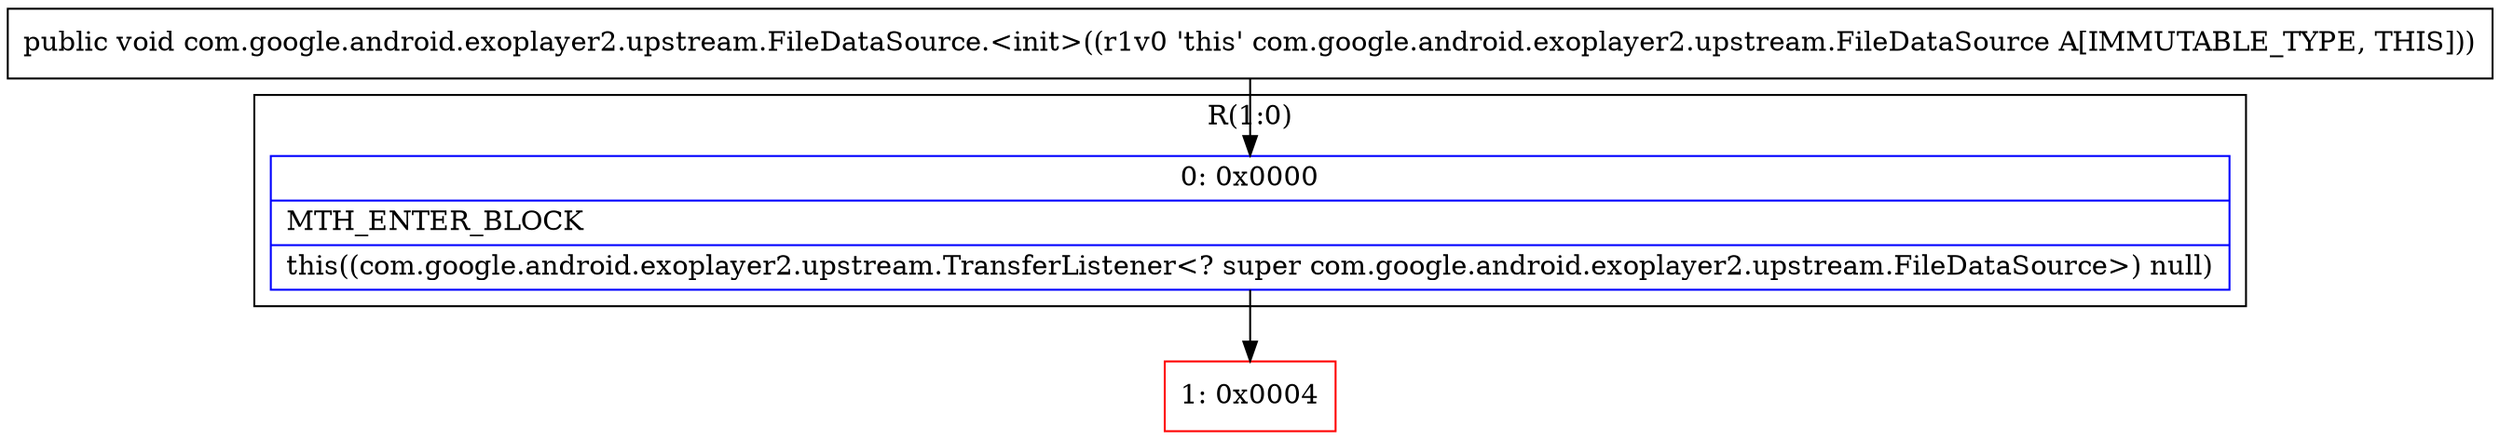 digraph "CFG forcom.google.android.exoplayer2.upstream.FileDataSource.\<init\>()V" {
subgraph cluster_Region_78432776 {
label = "R(1:0)";
node [shape=record,color=blue];
Node_0 [shape=record,label="{0\:\ 0x0000|MTH_ENTER_BLOCK\l|this((com.google.android.exoplayer2.upstream.TransferListener\<? super com.google.android.exoplayer2.upstream.FileDataSource\>) null)\l}"];
}
Node_1 [shape=record,color=red,label="{1\:\ 0x0004}"];
MethodNode[shape=record,label="{public void com.google.android.exoplayer2.upstream.FileDataSource.\<init\>((r1v0 'this' com.google.android.exoplayer2.upstream.FileDataSource A[IMMUTABLE_TYPE, THIS])) }"];
MethodNode -> Node_0;
Node_0 -> Node_1;
}

